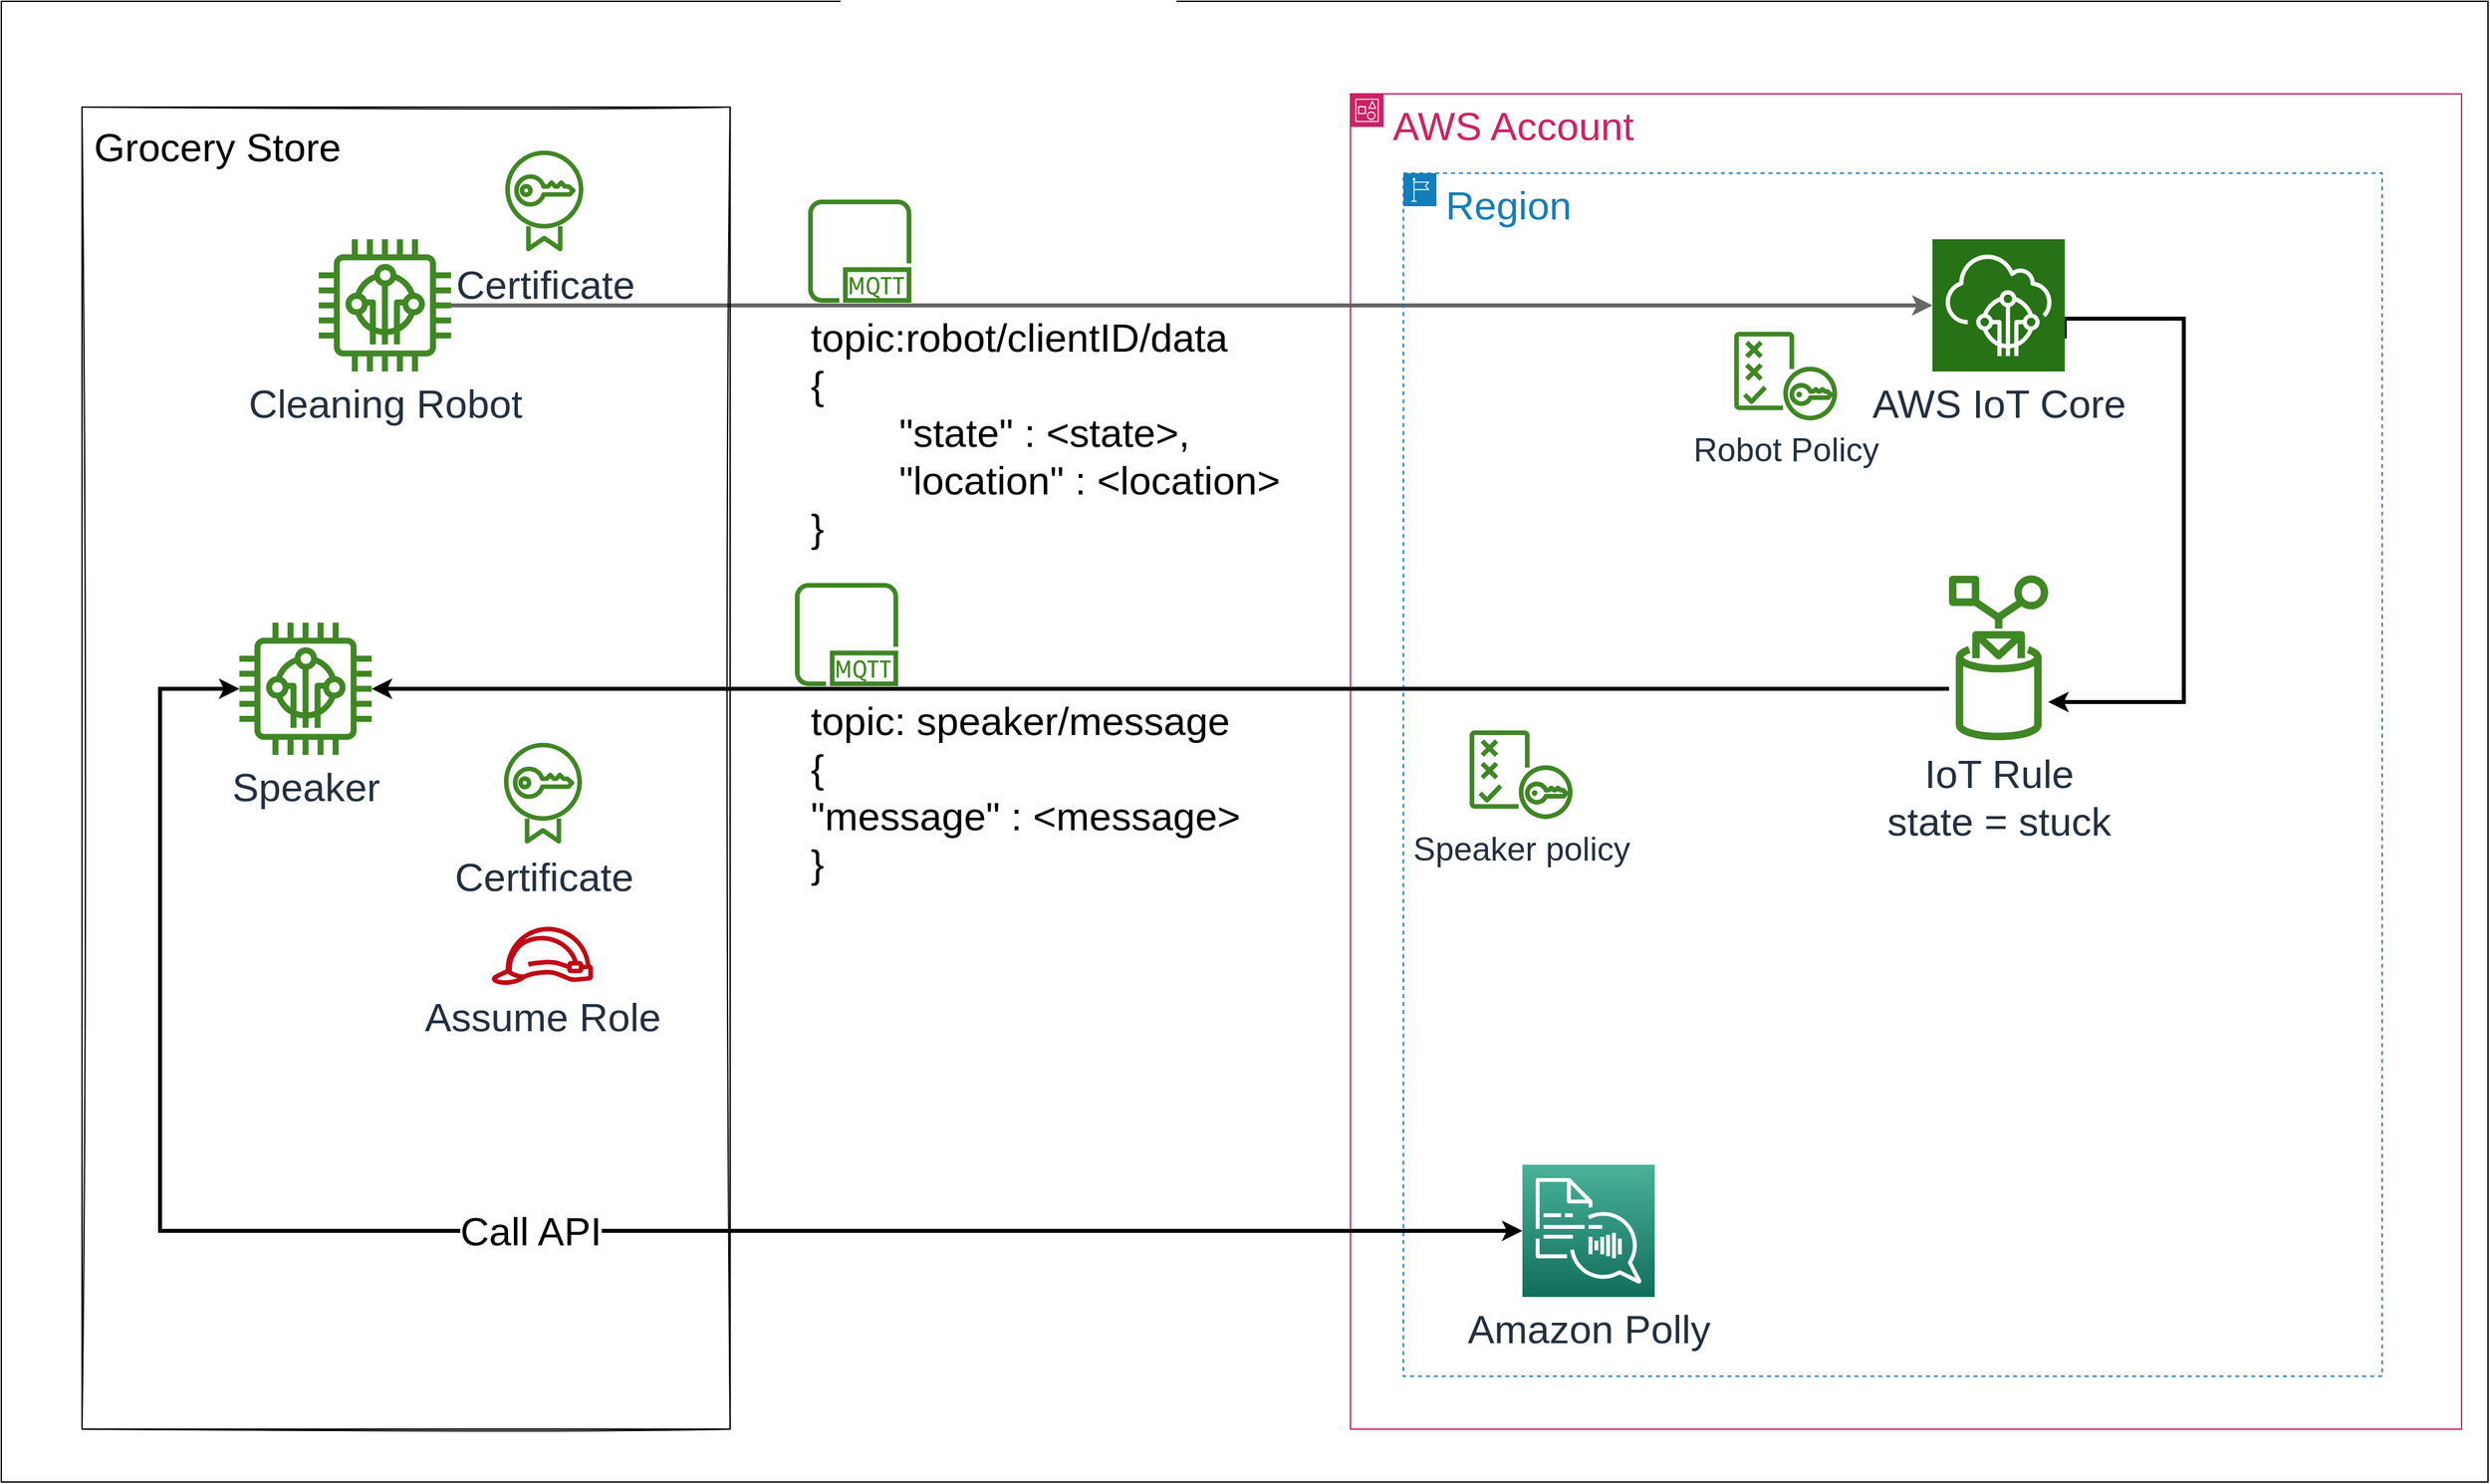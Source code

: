 <mxfile version="20.3.0" type="device"><diagram id="CPvRxUbjRKEPvcNNBtMo" name="Page-1"><mxGraphModel dx="1422" dy="865" grid="1" gridSize="10" guides="1" tooltips="1" connect="1" arrows="1" fold="1" page="1" pageScale="1" pageWidth="1920" pageHeight="1200" math="0" shadow="0"><root><mxCell id="0"/><mxCell id="1" parent="0"/><mxCell id="ZegY-e3ji0LA3126xVbu-1" value="" style="rounded=0;whiteSpace=wrap;html=1;" parent="1" vertex="1"><mxGeometry x="20" y="40" width="1880" height="1120" as="geometry"/></mxCell><mxCell id="3DinHSMzQ55ig_w2cCms-34" value="&lt;div align=&quot;left&quot;&gt;topic:robot/clientID/data&lt;/div&gt;&lt;div align=&quot;left&quot;&gt;{&lt;/div&gt;&lt;div align=&quot;left&quot;&gt;&lt;span style=&quot;white-space: pre;&quot;&gt;&#9;&lt;/span&gt;&quot;state&quot; : &amp;lt;state&amp;gt;,&lt;/div&gt;&lt;div align=&quot;left&quot;&gt;&lt;span style=&quot;white-space: pre;&quot;&gt;&#9;&lt;/span&gt;&quot;location&quot; : &amp;lt;location&amp;gt;&lt;br&gt;&lt;/div&gt;&lt;div&gt;}&lt;br&gt;&lt;/div&gt;&lt;div align=&quot;left&quot;&gt;&lt;span style=&quot;white-space: pre;&quot;&gt;&#9;&lt;/span&gt;&lt;br&gt;&lt;/div&gt;" style="edgeStyle=orthogonalEdgeStyle;rounded=0;orthogonalLoop=1;jettySize=auto;html=1;fontSize=30;strokeWidth=3;align=left;verticalAlign=top;fillColor=#f5f5f5;strokeColor=#666666;" parent="1" source="3DinHSMzQ55ig_w2cCms-3" target="3DinHSMzQ55ig_w2cCms-2" edge="1"><mxGeometry x="-0.518" relative="1" as="geometry"><mxPoint as="offset"/></mxGeometry></mxCell><mxCell id="3DinHSMzQ55ig_w2cCms-13" value="AWS Account" style="points=[[0,0],[0.25,0],[0.5,0],[0.75,0],[1,0],[1,0.25],[1,0.5],[1,0.75],[1,1],[0.75,1],[0.5,1],[0.25,1],[0,1],[0,0.75],[0,0.5],[0,0.25]];outlineConnect=0;gradientColor=none;html=1;whiteSpace=wrap;fontSize=30;fontStyle=0;container=1;pointerEvents=0;collapsible=0;recursiveResize=0;shape=mxgraph.aws4.group;grIcon=mxgraph.aws4.group_account;strokeColor=#CD2264;fillColor=none;verticalAlign=top;align=left;spacingLeft=30;fontColor=#CD2264;dashed=0;" parent="1" vertex="1"><mxGeometry x="1040" y="110" width="840" height="1010" as="geometry"/></mxCell><mxCell id="3DinHSMzQ55ig_w2cCms-14" value="Region" style="points=[[0,0],[0.25,0],[0.5,0],[0.75,0],[1,0],[1,0.25],[1,0.5],[1,0.75],[1,1],[0.75,1],[0.5,1],[0.25,1],[0,1],[0,0.75],[0,0.5],[0,0.25]];outlineConnect=0;gradientColor=none;html=1;whiteSpace=wrap;fontSize=30;fontStyle=0;container=1;pointerEvents=0;collapsible=0;recursiveResize=0;shape=mxgraph.aws4.group;grIcon=mxgraph.aws4.group_region;strokeColor=#147EBA;fillColor=none;verticalAlign=top;align=left;spacingLeft=30;fontColor=#147EBA;dashed=1;" parent="3DinHSMzQ55ig_w2cCms-13" vertex="1"><mxGeometry x="40" y="60" width="740" height="910" as="geometry"/></mxCell><mxCell id="3DinHSMzQ55ig_w2cCms-6" value="&lt;div&gt;IoT Rule&lt;/div&gt;&lt;div&gt;state = stuck&lt;br&gt;&lt;/div&gt;&lt;div&gt;&lt;br&gt;&lt;/div&gt;" style="sketch=0;outlineConnect=0;fontColor=#232F3E;gradientColor=none;fillColor=#3F8624;strokeColor=none;dashed=0;verticalLabelPosition=bottom;verticalAlign=top;align=center;html=1;fontSize=30;fontStyle=0;aspect=fixed;pointerEvents=1;shape=mxgraph.aws4.rule;" parent="3DinHSMzQ55ig_w2cCms-14" vertex="1"><mxGeometry x="412.5" y="303" width="75" height="127.18" as="geometry"/></mxCell><mxCell id="3DinHSMzQ55ig_w2cCms-65" style="edgeStyle=orthogonalEdgeStyle;rounded=0;orthogonalLoop=1;jettySize=auto;html=1;strokeWidth=3;fontSize=30;startArrow=none;startFill=0;endArrow=classic;endFill=1;endSize=6;exitX=1;exitY=0.75;exitDx=0;exitDy=0;exitPerimeter=0;" parent="3DinHSMzQ55ig_w2cCms-14" source="3DinHSMzQ55ig_w2cCms-2" target="3DinHSMzQ55ig_w2cCms-6" edge="1"><mxGeometry relative="1" as="geometry"><Array as="points"><mxPoint x="500" y="110"/><mxPoint x="590" y="110"/><mxPoint x="590" y="400"/></Array></mxGeometry></mxCell><mxCell id="3DinHSMzQ55ig_w2cCms-2" value="AWS IoT Core" style="sketch=0;points=[[0,0,0],[0.25,0,0],[0.5,0,0],[0.75,0,0],[1,0,0],[0,1,0],[0.25,1,0],[0.5,1,0],[0.75,1,0],[1,1,0],[0,0.25,0],[0,0.5,0],[0,0.75,0],[1,0.25,0],[1,0.5,0],[1,0.75,0]];outlineConnect=0;fontColor=#232F3E;gradientColor=none;gradientDirection=north;fillColor=#277116;strokeColor=#ffffff;dashed=0;verticalLabelPosition=bottom;verticalAlign=top;align=center;html=1;fontSize=30;fontStyle=0;aspect=fixed;shape=mxgraph.aws4.resourceIcon;resIcon=mxgraph.aws4.iot_core;" parent="3DinHSMzQ55ig_w2cCms-14" vertex="1"><mxGeometry x="400" y="50" width="100" height="100" as="geometry"/></mxCell><mxCell id="3DinHSMzQ55ig_w2cCms-16" value="Amazon Polly" style="sketch=0;points=[[0,0,0],[0.25,0,0],[0.5,0,0],[0.75,0,0],[1,0,0],[0,1,0],[0.25,1,0],[0.5,1,0],[0.75,1,0],[1,1,0],[0,0.25,0],[0,0.5,0],[0,0.75,0],[1,0.25,0],[1,0.5,0],[1,0.75,0]];outlineConnect=0;fontColor=#232F3E;gradientColor=#4AB29A;gradientDirection=north;fillColor=#116D5B;strokeColor=#ffffff;dashed=0;verticalLabelPosition=bottom;verticalAlign=top;align=center;html=1;fontSize=30;fontStyle=0;aspect=fixed;shape=mxgraph.aws4.resourceIcon;resIcon=mxgraph.aws4.polly;" parent="3DinHSMzQ55ig_w2cCms-14" vertex="1"><mxGeometry x="90" y="750" width="100" height="100" as="geometry"/></mxCell><mxCell id="3DinHSMzQ55ig_w2cCms-72" value="Robot Policy" style="sketch=0;outlineConnect=0;fontColor=#232F3E;gradientColor=none;fillColor=#3F8624;strokeColor=none;dashed=0;verticalLabelPosition=bottom;verticalAlign=top;align=center;html=1;fontSize=25;fontStyle=0;aspect=fixed;pointerEvents=1;shape=mxgraph.aws4.policy;" parent="3DinHSMzQ55ig_w2cCms-14" vertex="1"><mxGeometry x="250" y="120" width="78" height="67" as="geometry"/></mxCell><mxCell id="WZm5zydCqWhYUvMf4ZeC-6" value="Speaker policy" style="sketch=0;outlineConnect=0;fontColor=#232F3E;gradientColor=none;fillColor=#3F8624;strokeColor=none;dashed=0;verticalLabelPosition=bottom;verticalAlign=top;align=center;html=1;fontSize=25;fontStyle=0;aspect=fixed;pointerEvents=1;shape=mxgraph.aws4.policy;" parent="3DinHSMzQ55ig_w2cCms-14" vertex="1"><mxGeometry x="50" y="421.5" width="78" height="67" as="geometry"/></mxCell><mxCell id="3DinHSMzQ55ig_w2cCms-37" value="Call API" style="edgeStyle=orthogonalEdgeStyle;rounded=0;orthogonalLoop=1;jettySize=auto;html=1;fontSize=30;startArrow=classic;startFill=1;endArrow=classic;endFill=1;strokeWidth=3;endSize=6;" parent="1" source="WZm5zydCqWhYUvMf4ZeC-1" target="3DinHSMzQ55ig_w2cCms-16" edge="1"><mxGeometry relative="1" as="geometry"><mxPoint x="342" y="970" as="sourcePoint"/><Array as="points"><mxPoint x="140" y="560"/><mxPoint x="140" y="970"/></Array></mxGeometry></mxCell><mxCell id="3DinHSMzQ55ig_w2cCms-40" value="" style="shape=image;html=1;verticalAlign=top;verticalLabelPosition=bottom;labelBackgroundColor=#ffffff;imageAspect=0;aspect=fixed;image=https://cdn1.iconfinder.com/data/icons/bootstrap-vol-3/16/filetype-mp3-128.png;fontSize=30;" parent="1" vertex="1"><mxGeometry x="720" y="1000" width="80" height="80" as="geometry"/></mxCell><mxCell id="3DinHSMzQ55ig_w2cCms-46" value="Certificate" style="sketch=0;outlineConnect=0;fontColor=#232F3E;gradientColor=none;fillColor=#3F8624;strokeColor=none;dashed=0;verticalLabelPosition=bottom;verticalAlign=top;align=center;html=1;fontSize=30;fontStyle=0;aspect=fixed;pointerEvents=1;shape=mxgraph.aws4.certificate_manager;" parent="1" vertex="1"><mxGeometry x="401" y="152" width="59" height="78" as="geometry"/></mxCell><mxCell id="3DinHSMzQ55ig_w2cCms-60" style="edgeStyle=orthogonalEdgeStyle;rounded=0;orthogonalLoop=1;jettySize=auto;html=1;exitX=0.5;exitY=1;exitDx=0;exitDy=0;strokeWidth=3;fontSize=30;startArrow=classic;startFill=1;endArrow=classic;endFill=1;endSize=6;" parent="1" edge="1"><mxGeometry relative="1" as="geometry"><mxPoint x="197" y="938.0" as="sourcePoint"/><mxPoint x="197" y="938.0" as="targetPoint"/></mxGeometry></mxCell><mxCell id="3DinHSMzQ55ig_w2cCms-69" value="" style="swimlane;startSize=0;sketch=1;fontSize=30;" parent="1" vertex="1"><mxGeometry x="81" y="120" width="490" height="1000" as="geometry"><mxRectangle x="220" y="120" width="490" height="1000" as="alternateBounds"/></mxGeometry></mxCell><mxCell id="3DinHSMzQ55ig_w2cCms-3" value="Cleaning Robot" style="sketch=0;outlineConnect=0;fontColor=#232F3E;gradientColor=none;fillColor=#3F8624;strokeColor=none;dashed=0;verticalLabelPosition=bottom;verticalAlign=top;align=center;html=1;fontSize=30;fontStyle=0;aspect=fixed;pointerEvents=1;shape=mxgraph.aws4.iot_thing_freertos_device;" parent="3DinHSMzQ55ig_w2cCms-69" vertex="1"><mxGeometry x="179" y="100" width="100" height="100" as="geometry"/></mxCell><mxCell id="3DinHSMzQ55ig_w2cCms-71" value="Grocery Store" style="text;strokeColor=none;fillColor=none;html=1;fontSize=30;fontStyle=0;verticalAlign=middle;align=center;sketch=1;" parent="3DinHSMzQ55ig_w2cCms-69" vertex="1"><mxGeometry x="52" y="10" width="100" height="40" as="geometry"/></mxCell><mxCell id="WZm5zydCqWhYUvMf4ZeC-2" value="Certificate" style="sketch=0;outlineConnect=0;fontColor=#232F3E;gradientColor=none;fillColor=#3F8624;strokeColor=none;dashed=0;verticalLabelPosition=bottom;verticalAlign=top;align=center;html=1;fontSize=30;fontStyle=0;aspect=fixed;pointerEvents=1;shape=mxgraph.aws4.certificate_manager;" parent="3DinHSMzQ55ig_w2cCms-69" vertex="1"><mxGeometry x="319" y="480" width="59" height="78" as="geometry"/></mxCell><mxCell id="WZm5zydCqWhYUvMf4ZeC-1" value="Speaker" style="sketch=0;outlineConnect=0;fontColor=#232F3E;gradientColor=none;fillColor=#3F8624;strokeColor=none;dashed=0;verticalLabelPosition=bottom;verticalAlign=top;align=center;html=1;fontSize=30;fontStyle=0;aspect=fixed;pointerEvents=1;shape=mxgraph.aws4.iot_thing_freertos_device;" parent="3DinHSMzQ55ig_w2cCms-69" vertex="1"><mxGeometry x="119" y="390" width="100" height="100" as="geometry"/></mxCell><mxCell id="WZm5zydCqWhYUvMf4ZeC-7" value="topic: speaker/message&lt;br&gt;&lt;div style=&quot;color: rgb(0, 0, 0); font-family: Helvetica; font-size: 30px; font-style: normal; font-variant-ligatures: normal; font-variant-caps: normal; font-weight: 400; letter-spacing: normal; orphans: 2; text-align: left; text-indent: 0px; text-transform: none; widows: 2; word-spacing: 0px; -webkit-text-stroke-width: 0px; text-decoration-thickness: initial; text-decoration-style: initial; text-decoration-color: initial;&quot;&gt;{&lt;/div&gt;&lt;div style=&quot;color: rgb(0, 0, 0); font-family: Helvetica; font-size: 30px; font-style: normal; font-variant-ligatures: normal; font-variant-caps: normal; font-weight: 400; letter-spacing: normal; orphans: 2; text-align: left; text-indent: 0px; text-transform: none; widows: 2; word-spacing: 0px; -webkit-text-stroke-width: 0px; text-decoration-thickness: initial; text-decoration-style: initial; text-decoration-color: initial;&quot;&gt;&lt;span style=&quot;&quot;&gt;&#9;&lt;/span&gt;&quot;message&quot; : &amp;lt;message&amp;gt;&lt;/div&gt;&lt;div style=&quot;color: rgb(0, 0, 0); font-family: Helvetica; font-size: 30px; font-style: normal; font-variant-ligatures: normal; font-variant-caps: normal; font-weight: 400; letter-spacing: normal; orphans: 2; text-align: left; text-indent: 0px; text-transform: none; widows: 2; word-spacing: 0px; -webkit-text-stroke-width: 0px; text-decoration-thickness: initial; text-decoration-style: initial; text-decoration-color: initial;&quot;&gt;}&lt;/div&gt;&lt;br&gt;" style="edgeStyle=orthogonalEdgeStyle;rounded=0;orthogonalLoop=1;jettySize=auto;html=1;strokeWidth=3;fontSize=30;startArrow=none;startFill=0;endArrow=classic;endFill=1;align=left;verticalAlign=top;" parent="1" source="3DinHSMzQ55ig_w2cCms-6" target="WZm5zydCqWhYUvMf4ZeC-1" edge="1"><mxGeometry x="0.447" relative="1" as="geometry"><mxPoint x="1492.5" y="570" as="sourcePoint"/><Array as="points"><mxPoint x="380" y="560"/><mxPoint x="380" y="560"/></Array><mxPoint as="offset"/><mxPoint x="320" y="550" as="targetPoint"/></mxGeometry></mxCell><mxCell id="WZm5zydCqWhYUvMf4ZeC-18" value="Assume Role" style="sketch=0;outlineConnect=0;fontColor=#232F3E;gradientColor=none;fillColor=#BF0816;strokeColor=none;dashed=0;verticalLabelPosition=bottom;verticalAlign=top;align=center;html=1;fontSize=30;fontStyle=0;aspect=fixed;pointerEvents=1;shape=mxgraph.aws4.role;" parent="1" vertex="1"><mxGeometry x="390" y="740" width="78" height="44" as="geometry"/></mxCell><mxCell id="t59wgXlaYHpbUOb7cUpq-3" value="" style="sketch=0;outlineConnect=0;fontColor=#232F3E;gradientColor=none;fillColor=#3F8624;strokeColor=none;dashed=0;verticalLabelPosition=bottom;verticalAlign=top;align=center;html=1;fontSize=12;fontStyle=0;aspect=fixed;pointerEvents=1;shape=mxgraph.aws4.mqtt_protocol;" parent="1" vertex="1"><mxGeometry x="630" y="190" width="78" height="78" as="geometry"/></mxCell><mxCell id="t59wgXlaYHpbUOb7cUpq-5" value="" style="sketch=0;outlineConnect=0;fontColor=#232F3E;gradientColor=none;fillColor=#3F8624;strokeColor=none;dashed=0;verticalLabelPosition=bottom;verticalAlign=top;align=center;html=1;fontSize=12;fontStyle=0;aspect=fixed;pointerEvents=1;shape=mxgraph.aws4.mqtt_protocol;" parent="1" vertex="1"><mxGeometry x="620" y="480" width="78" height="78" as="geometry"/></mxCell></root></mxGraphModel></diagram></mxfile>